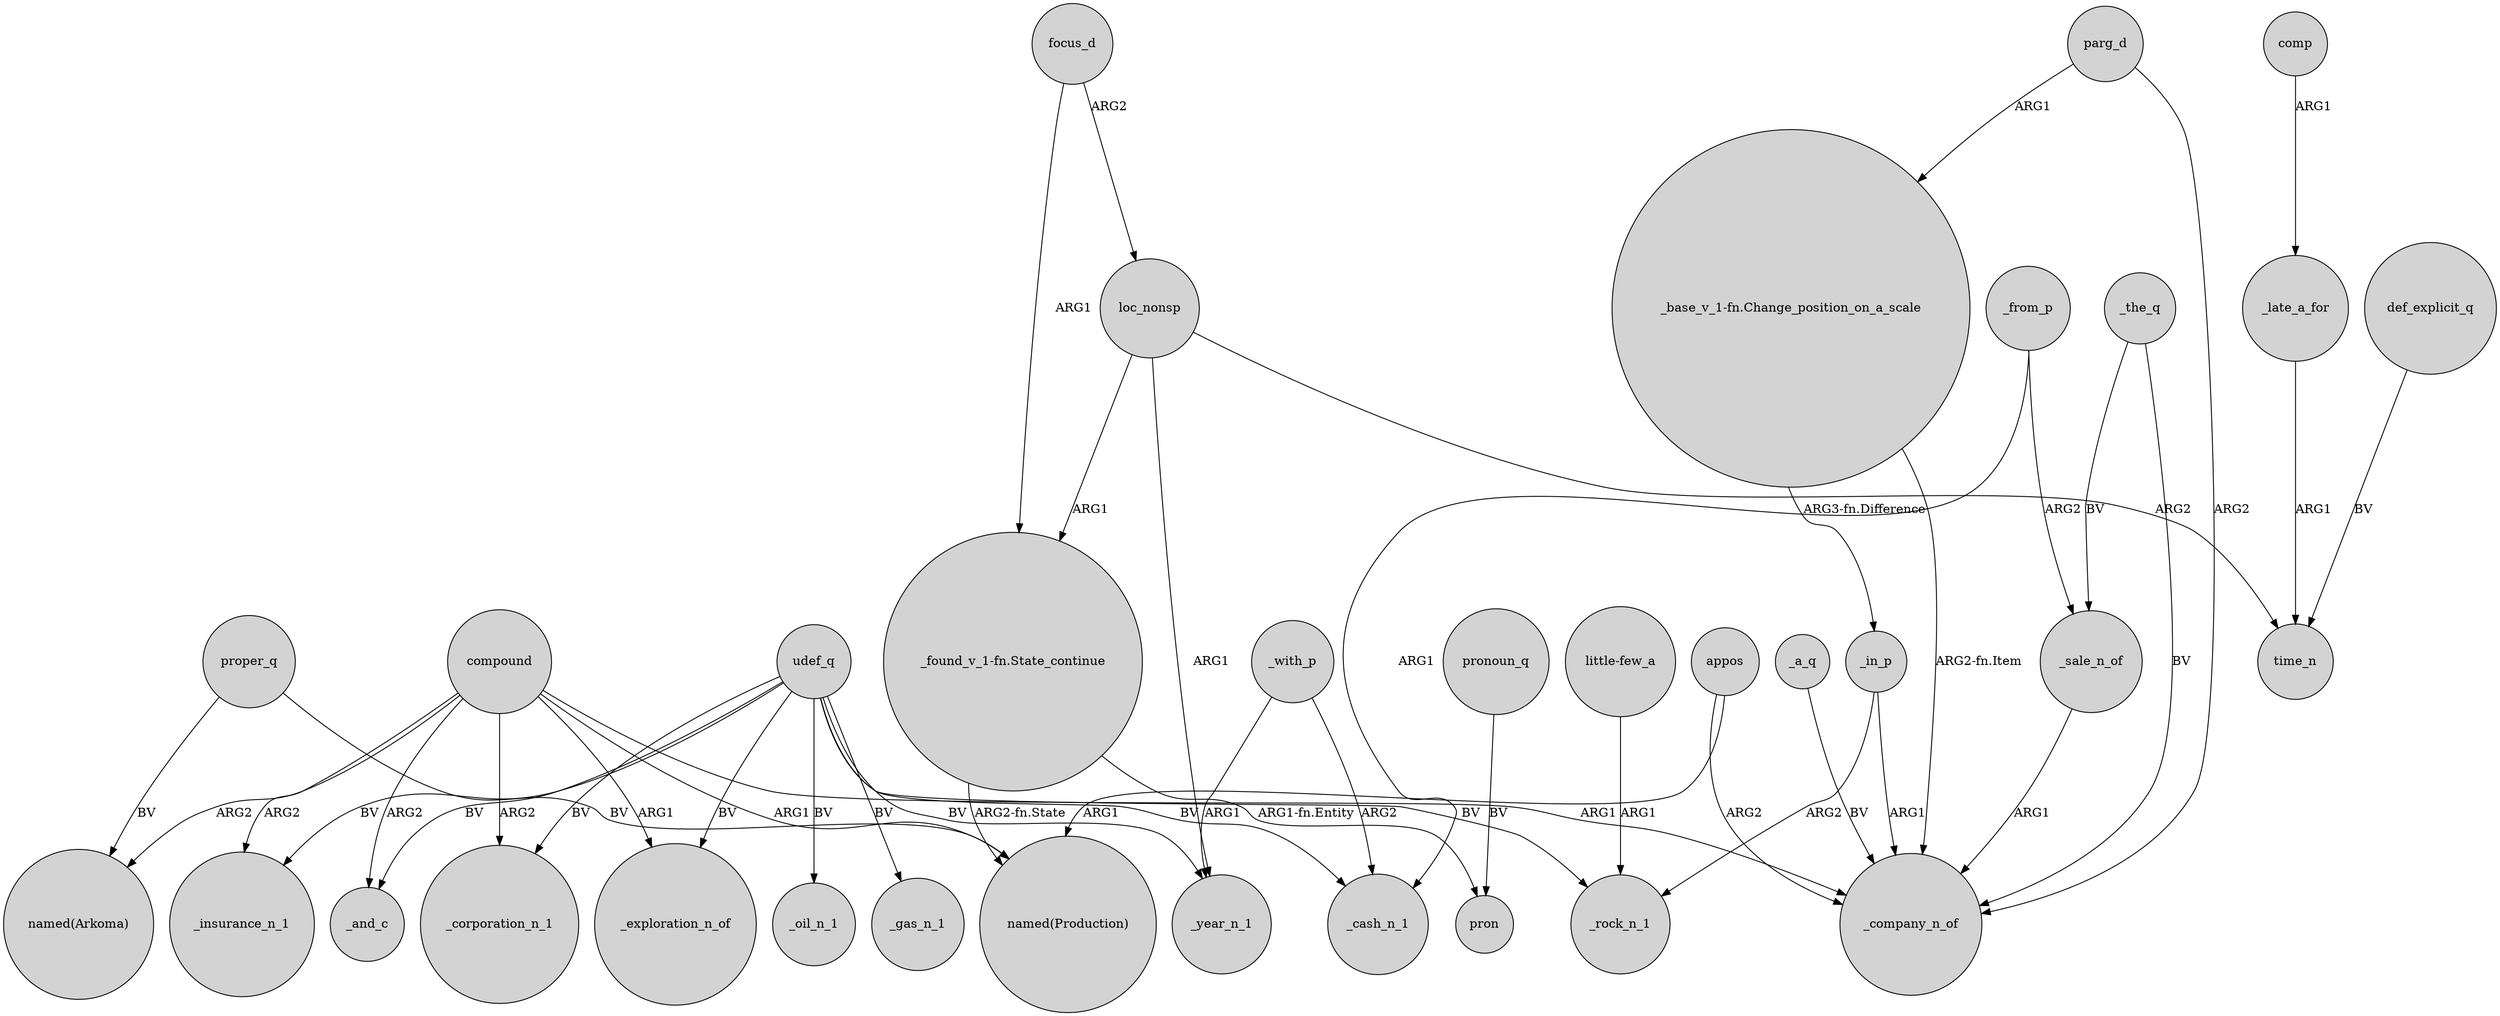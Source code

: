 digraph {
	node [shape=circle style=filled]
	proper_q -> "named(Arkoma)" [label=BV]
	udef_q -> _insurance_n_1 [label=BV]
	udef_q -> _cash_n_1 [label=BV]
	loc_nonsp -> "_found_v_1-fn.State_continue" [label=ARG1]
	_in_p -> _rock_n_1 [label=ARG2]
	parg_d -> "_base_v_1-fn.Change_position_on_a_scale" [label=ARG1]
	proper_q -> "named(Production)" [label=BV]
	udef_q -> _oil_n_1 [label=BV]
	loc_nonsp -> _year_n_1 [label=ARG1]
	"_base_v_1-fn.Change_position_on_a_scale" -> _company_n_of [label="ARG2-fn.Item"]
	_in_p -> _company_n_of [label=ARG1]
	_with_p -> _cash_n_1 [label=ARG2]
	compound -> _company_n_of [label=ARG1]
	"little-few_a" -> _rock_n_1 [label=ARG1]
	parg_d -> _company_n_of [label=ARG2]
	_a_q -> _company_n_of [label=BV]
	focus_d -> loc_nonsp [label=ARG2]
	udef_q -> _and_c [label=BV]
	compound -> _and_c [label=ARG2]
	_from_p -> _sale_n_of [label=ARG2]
	pronoun_q -> pron [label=BV]
	compound -> "named(Production)" [label=ARG1]
	"_found_v_1-fn.State_continue" -> pron [label="ARG1-fn.Entity"]
	_late_a_for -> time_n [label=ARG1]
	"_found_v_1-fn.State_continue" -> "named(Production)" [label="ARG2-fn.State"]
	comp -> _late_a_for [label=ARG1]
	focus_d -> "_found_v_1-fn.State_continue" [label=ARG1]
	udef_q -> _rock_n_1 [label=BV]
	udef_q -> _exploration_n_of [label=BV]
	_sale_n_of -> _company_n_of [label=ARG1]
	compound -> _exploration_n_of [label=ARG1]
	compound -> _insurance_n_1 [label=ARG2]
	compound -> _corporation_n_1 [label=ARG2]
	udef_q -> _corporation_n_1 [label=BV]
	appos -> _company_n_of [label=ARG2]
	def_explicit_q -> time_n [label=BV]
	udef_q -> _year_n_1 [label=BV]
	compound -> "named(Arkoma)" [label=ARG2]
	loc_nonsp -> time_n [label=ARG2]
	_with_p -> _year_n_1 [label=ARG1]
	_the_q -> _sale_n_of [label=BV]
	_the_q -> _company_n_of [label=BV]
	udef_q -> _gas_n_1 [label=BV]
	"_base_v_1-fn.Change_position_on_a_scale" -> _in_p [label="ARG3-fn.Difference"]
	_from_p -> _cash_n_1 [label=ARG1]
	appos -> "named(Production)" [label=ARG1]
}
